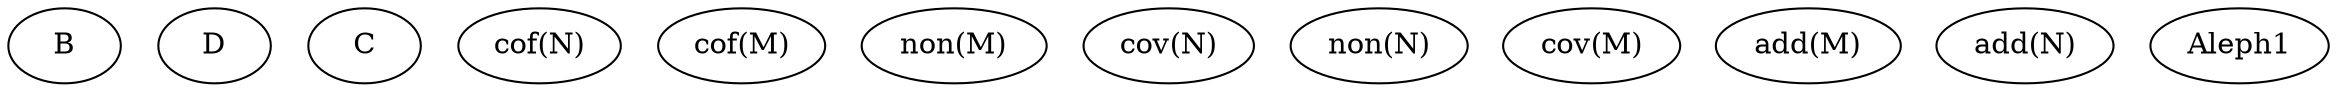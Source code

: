 digraph G {
0 [label="B"];
1 [label="D"];
2 [label="C"];
3 [label="cof(N)"];
4 [label="cof(M)"];
5 [label="non(M)"];
6 [label="cov(N)"];
7 [label="non(N)"];
8 [label="cov(M)"];
9 [label="add(M)"];
10 [label="add(N)"];
11 [label="Aleph1"];
}